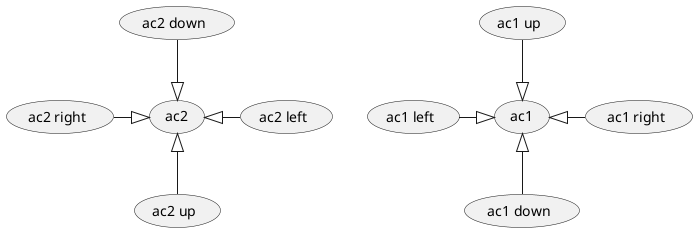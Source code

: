 {
  "sha1": "8m3lfmyp84z21zp9e6mupaq3n6gu6na",
  "insertion": {
    "when": "2024-05-30T20:48:21.454Z",
    "user": "plantuml@gmail.com"
  }
}
@startuml
(ac1) <|-left- (ac1 left) 
(ac1) <|-right- (ac1 right) 
(ac1) <|-up- (ac1 up) 
(ac1) <|-down- (ac1 down)
 
(ac2 left) -left-|> (ac2) 
(ac2 right) -right-|> (ac2) 
(ac2 up) -up-|> (ac2) 
(ac2 down) -down-|> (ac2) 
@enduml
